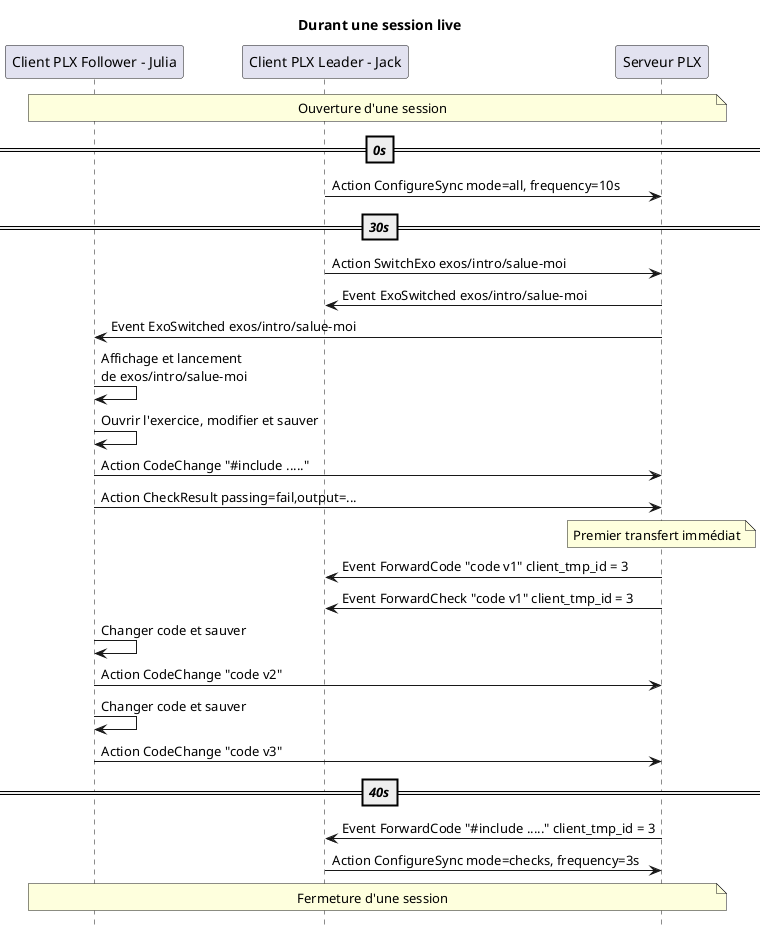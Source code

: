 @startuml 
hide footbox

title Durant une session live

participant "Client PLX Follower - Julia" as follower
participant "Client PLX Leader - Jack" as leader
participant "Serveur PLX" as server

note over follower, server: Ouverture d'une session

====== 0s ==
' Slow but code+checks
leader -> server: Action ConfigureSync mode=all, frequency=10s
====== 30s ==
leader -> server: Action SwitchExo exos/intro/salue-moi
server -> leader: Event ExoSwitched exos/intro/salue-moi
server -> follower: Event ExoSwitched exos/intro/salue-moi
follower -> follower: Affichage et lancement\nde exos/intro/salue-moi
follower -> follower: Ouvrir l'exercice, modifier et sauver
follower -> server: Action CodeChange "#include ....."
follower -> server: Action CheckResult passing=fail,output=...
note over server: Premier transfert immédiat
server -> leader: Event ForwardCode "code v1" client_tmp_id = 3
server -> leader: Event ForwardCheck "code v1" client_tmp_id = 3
follower -> follower: Changer code et sauver
follower -> server: Action CodeChange "code v2"
follower -> follower: Changer code et sauver
follower -> server: Action CodeChange "code v3"
====== 40s ==
server -> leader: Event ForwardCode "#include ....." client_tmp_id = 3

' Faster but checks only
leader -> server: Action ConfigureSync mode=checks, frequency=3s
note over follower, server: Fermeture d'une session

@enduml
